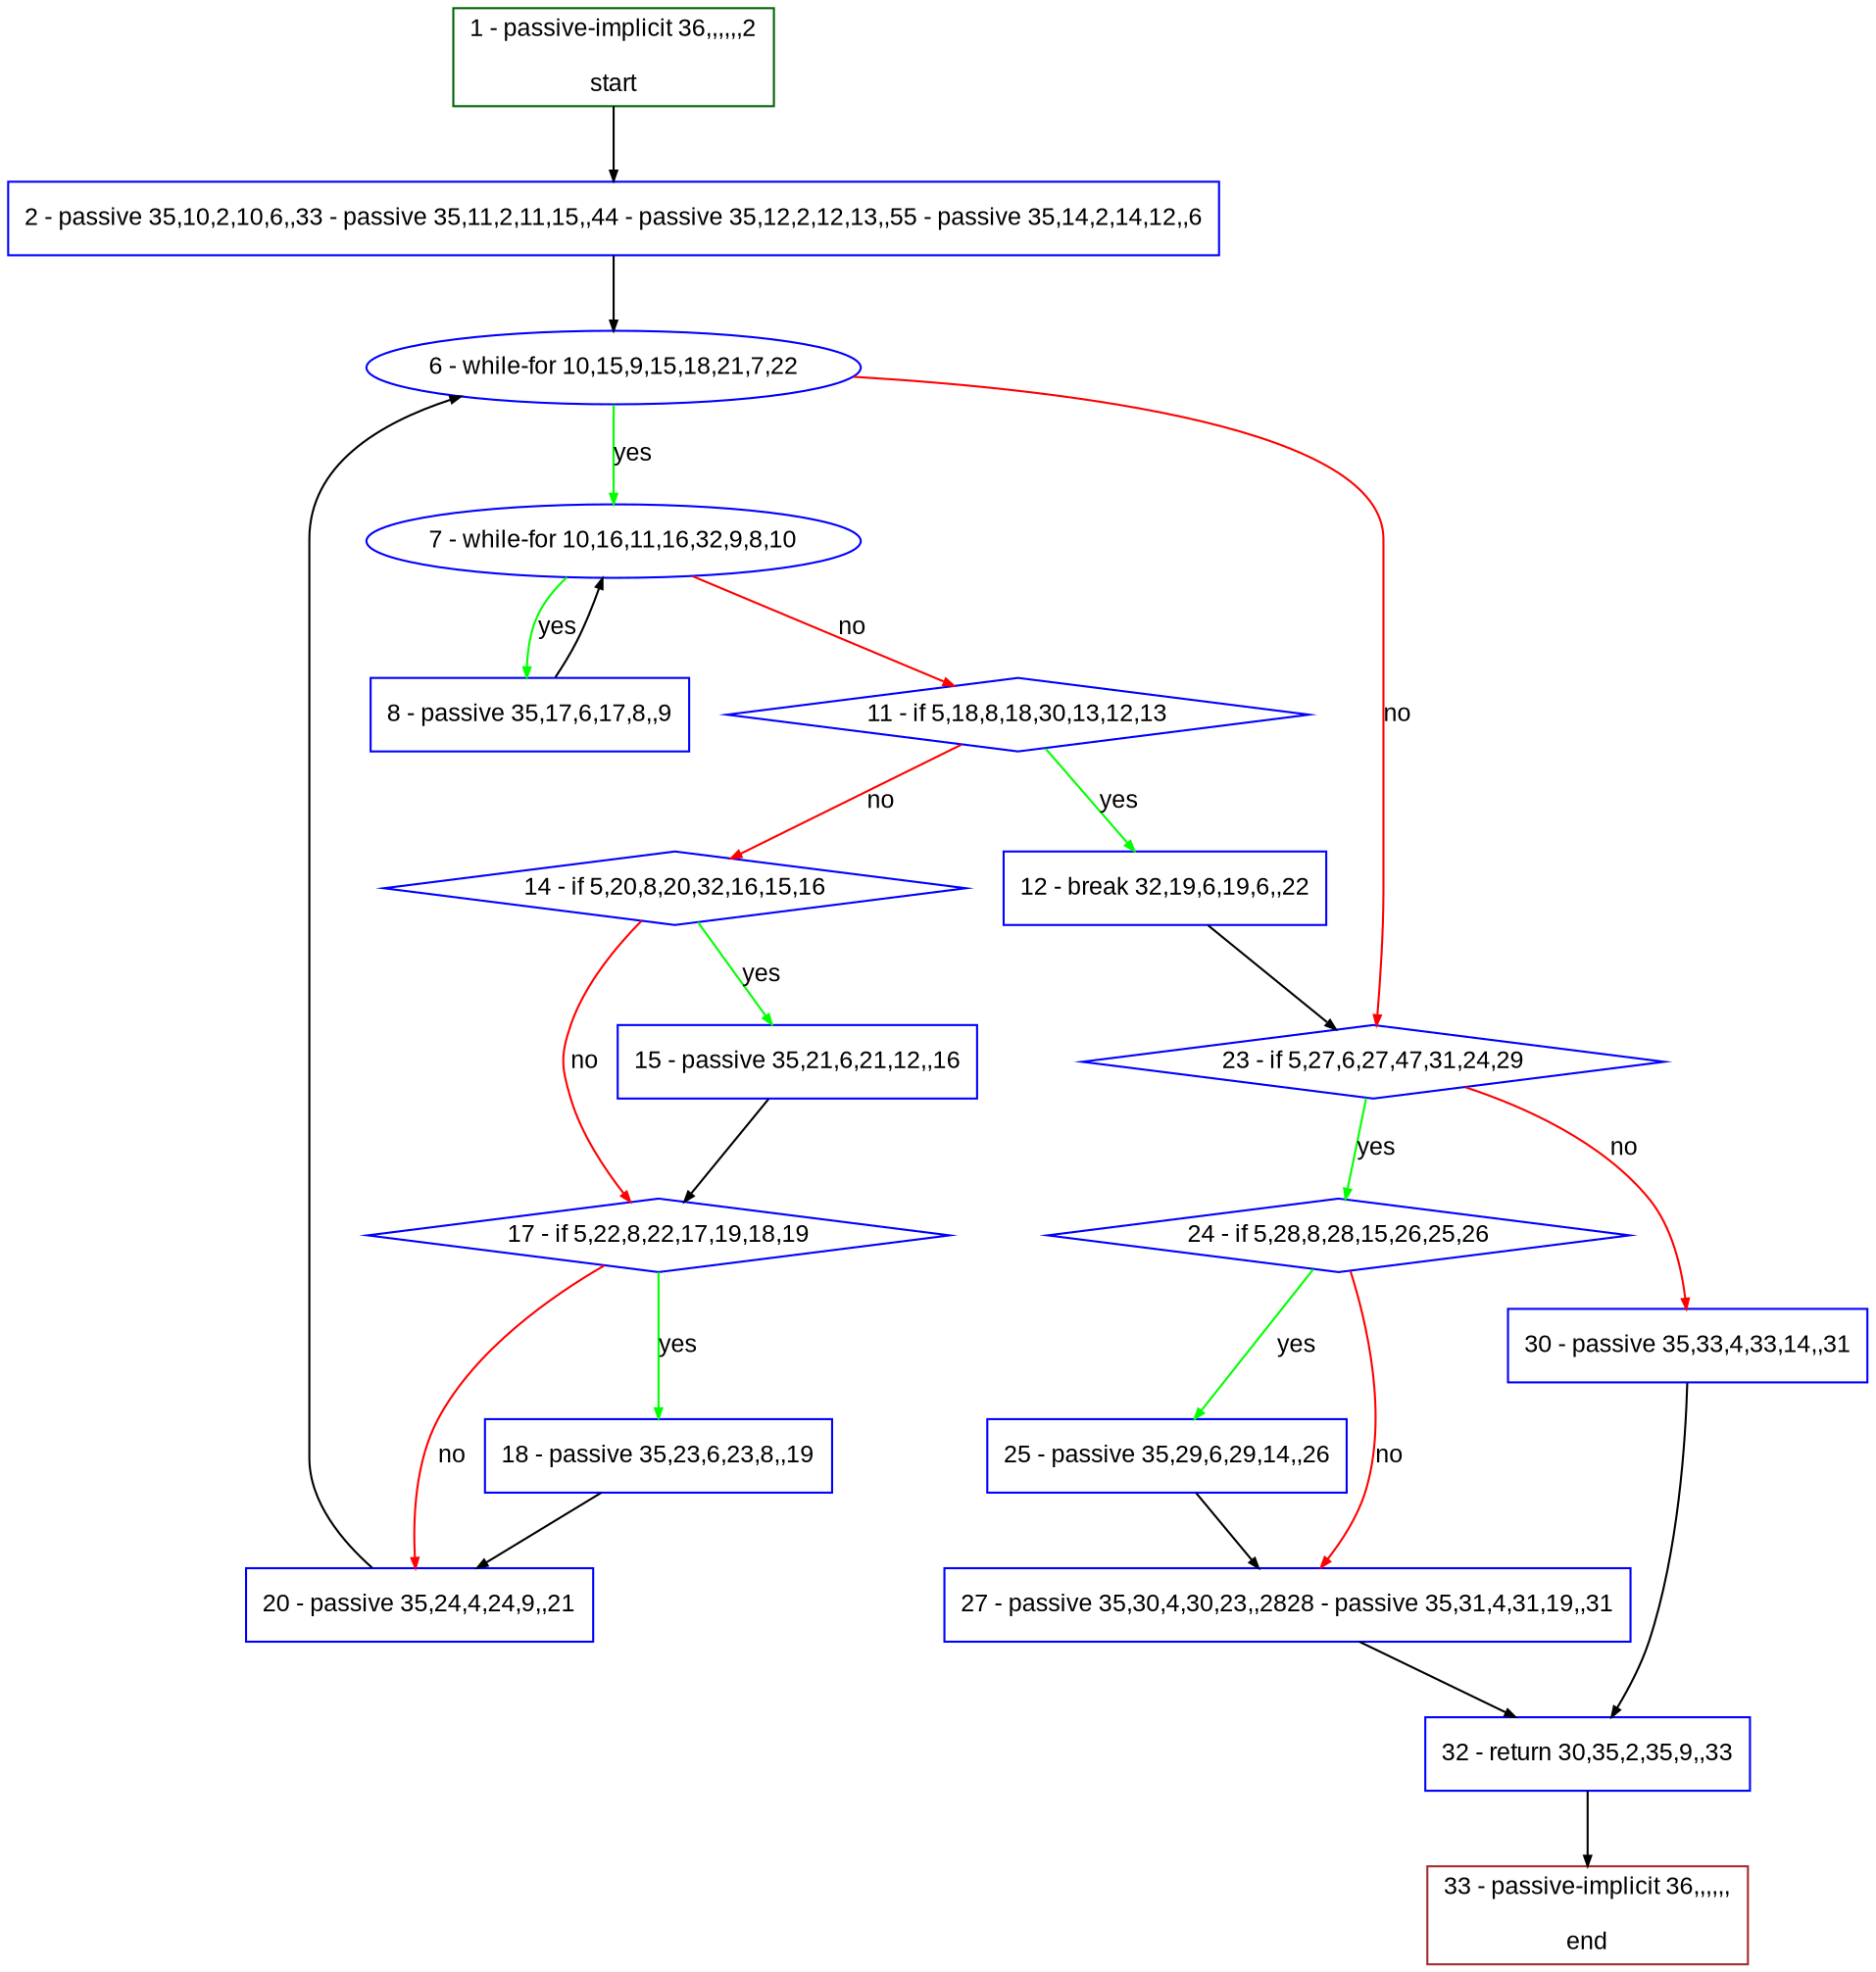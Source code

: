 digraph "" {
  graph [bgcolor="white", fillcolor="#FFFFCC", pack="true", packmode="clust", fontname="Arial", label="", fontsize="12", compound="true", style="rounded,filled"];
  node [node_initialized="no", fillcolor="white", fontname="Arial", label="", color="grey", fontsize="12", fixedsize="false", compound="true", shape="rectangle", style="filled"];
  edge [arrowtail="none", lhead="", fontcolor="black", fontname="Arial", label="", color="black", fontsize="12", arrowhead="normal", arrowsize="0.5", compound="true", ltail="", dir="forward"];
  __N1 [fillcolor="#ffffff", label="2 - passive 35,10,2,10,6,,33 - passive 35,11,2,11,15,,44 - passive 35,12,2,12,13,,55 - passive 35,14,2,14,12,,6", color="#0000ff", shape="box", style="filled"];
  __N2 [fillcolor="#ffffff", label="1 - passive-implicit 36,,,,,,2\n\nstart", color="#006400", shape="box", style="filled"];
  __N3 [fillcolor="#ffffff", label="6 - while-for 10,15,9,15,18,21,7,22", color="#0000ff", shape="oval", style="filled"];
  __N4 [fillcolor="#ffffff", label="7 - while-for 10,16,11,16,32,9,8,10", color="#0000ff", shape="oval", style="filled"];
  __N5 [fillcolor="#ffffff", label="23 - if 5,27,6,27,47,31,24,29", color="#0000ff", shape="diamond", style="filled"];
  __N6 [fillcolor="#ffffff", label="8 - passive 35,17,6,17,8,,9", color="#0000ff", shape="box", style="filled"];
  __N7 [fillcolor="#ffffff", label="11 - if 5,18,8,18,30,13,12,13", color="#0000ff", shape="diamond", style="filled"];
  __N8 [fillcolor="#ffffff", label="12 - break 32,19,6,19,6,,22", color="#0000ff", shape="box", style="filled"];
  __N9 [fillcolor="#ffffff", label="14 - if 5,20,8,20,32,16,15,16", color="#0000ff", shape="diamond", style="filled"];
  __N10 [fillcolor="#ffffff", label="15 - passive 35,21,6,21,12,,16", color="#0000ff", shape="box", style="filled"];
  __N11 [fillcolor="#ffffff", label="17 - if 5,22,8,22,17,19,18,19", color="#0000ff", shape="diamond", style="filled"];
  __N12 [fillcolor="#ffffff", label="18 - passive 35,23,6,23,8,,19", color="#0000ff", shape="box", style="filled"];
  __N13 [fillcolor="#ffffff", label="20 - passive 35,24,4,24,9,,21", color="#0000ff", shape="box", style="filled"];
  __N14 [fillcolor="#ffffff", label="24 - if 5,28,8,28,15,26,25,26", color="#0000ff", shape="diamond", style="filled"];
  __N15 [fillcolor="#ffffff", label="30 - passive 35,33,4,33,14,,31", color="#0000ff", shape="box", style="filled"];
  __N16 [fillcolor="#ffffff", label="25 - passive 35,29,6,29,14,,26", color="#0000ff", shape="box", style="filled"];
  __N17 [fillcolor="#ffffff", label="27 - passive 35,30,4,30,23,,2828 - passive 35,31,4,31,19,,31", color="#0000ff", shape="box", style="filled"];
  __N18 [fillcolor="#ffffff", label="32 - return 30,35,2,35,9,,33", color="#0000ff", shape="box", style="filled"];
  __N19 [fillcolor="#ffffff", label="33 - passive-implicit 36,,,,,,\n\nend", color="#a52a2a", shape="box", style="filled"];
  __N2 -> __N1 [arrowtail="none", color="#000000", label="", arrowhead="normal", dir="forward"];
  __N1 -> __N3 [arrowtail="none", color="#000000", label="", arrowhead="normal", dir="forward"];
  __N3 -> __N4 [arrowtail="none", color="#00ff00", label="yes", arrowhead="normal", dir="forward"];
  __N3 -> __N5 [arrowtail="none", color="#ff0000", label="no", arrowhead="normal", dir="forward"];
  __N4 -> __N6 [arrowtail="none", color="#00ff00", label="yes", arrowhead="normal", dir="forward"];
  __N6 -> __N4 [arrowtail="none", color="#000000", label="", arrowhead="normal", dir="forward"];
  __N4 -> __N7 [arrowtail="none", color="#ff0000", label="no", arrowhead="normal", dir="forward"];
  __N7 -> __N8 [arrowtail="none", color="#00ff00", label="yes", arrowhead="normal", dir="forward"];
  __N7 -> __N9 [arrowtail="none", color="#ff0000", label="no", arrowhead="normal", dir="forward"];
  __N8 -> __N5 [arrowtail="none", color="#000000", label="", arrowhead="normal", dir="forward"];
  __N9 -> __N10 [arrowtail="none", color="#00ff00", label="yes", arrowhead="normal", dir="forward"];
  __N9 -> __N11 [arrowtail="none", color="#ff0000", label="no", arrowhead="normal", dir="forward"];
  __N10 -> __N11 [arrowtail="none", color="#000000", label="", arrowhead="normal", dir="forward"];
  __N11 -> __N12 [arrowtail="none", color="#00ff00", label="yes", arrowhead="normal", dir="forward"];
  __N11 -> __N13 [arrowtail="none", color="#ff0000", label="no", arrowhead="normal", dir="forward"];
  __N12 -> __N13 [arrowtail="none", color="#000000", label="", arrowhead="normal", dir="forward"];
  __N13 -> __N3 [arrowtail="none", color="#000000", label="", arrowhead="normal", dir="forward"];
  __N5 -> __N14 [arrowtail="none", color="#00ff00", label="yes", arrowhead="normal", dir="forward"];
  __N5 -> __N15 [arrowtail="none", color="#ff0000", label="no", arrowhead="normal", dir="forward"];
  __N14 -> __N16 [arrowtail="none", color="#00ff00", label="yes", arrowhead="normal", dir="forward"];
  __N14 -> __N17 [arrowtail="none", color="#ff0000", label="no", arrowhead="normal", dir="forward"];
  __N16 -> __N17 [arrowtail="none", color="#000000", label="", arrowhead="normal", dir="forward"];
  __N17 -> __N18 [arrowtail="none", color="#000000", label="", arrowhead="normal", dir="forward"];
  __N15 -> __N18 [arrowtail="none", color="#000000", label="", arrowhead="normal", dir="forward"];
  __N18 -> __N19 [arrowtail="none", color="#000000", label="", arrowhead="normal", dir="forward"];
}
